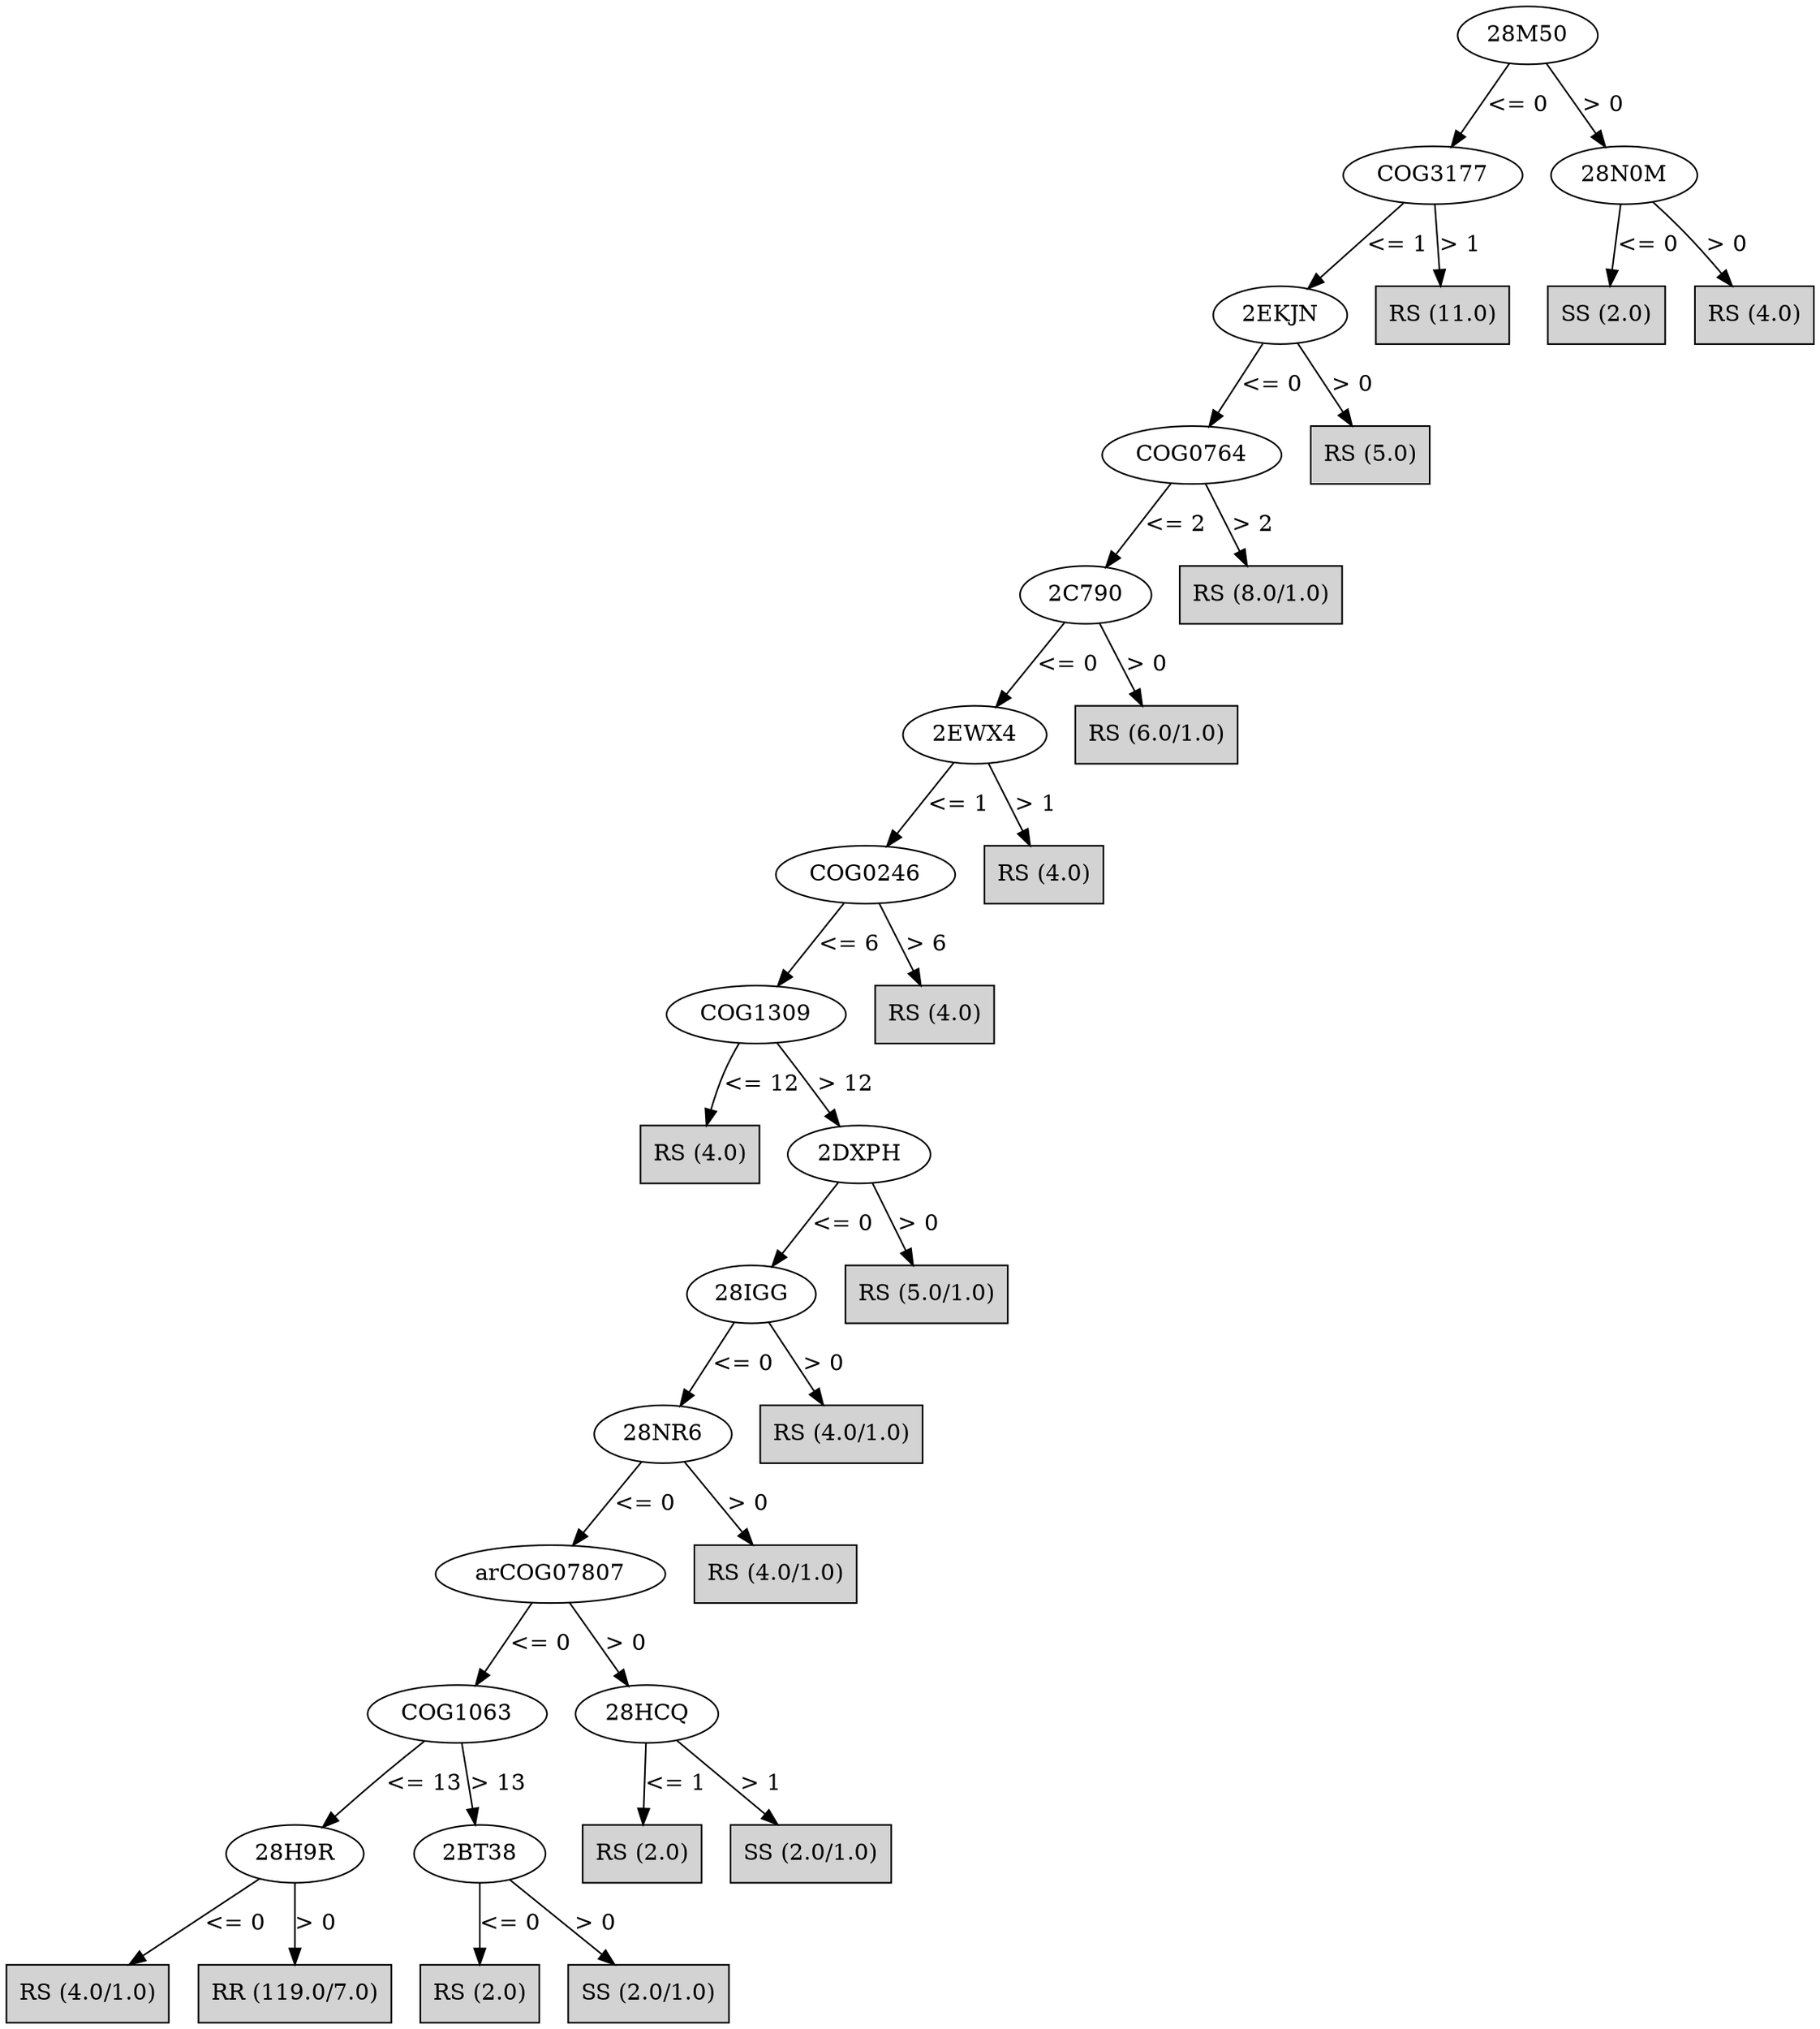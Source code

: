 digraph J48Tree {
N0 [label="28M50" ]
N0->N1 [label="<= 0"]
N1 [label="COG3177" ]
N1->N2 [label="<= 1"]
N2 [label="2EKJN" ]
N2->N3 [label="<= 0"]
N3 [label="COG0764" ]
N3->N4 [label="<= 2"]
N4 [label="2C790" ]
N4->N5 [label="<= 0"]
N5 [label="2EWX4" ]
N5->N6 [label="<= 1"]
N6 [label="COG0246" ]
N6->N7 [label="<= 6"]
N7 [label="COG1309" ]
N7->N8 [label="<= 12"]
N8 [label="RS (4.0)" shape=box style=filled ]
N7->N9 [label="> 12"]
N9 [label="2DXPH" ]
N9->N10 [label="<= 0"]
N10 [label="28IGG" ]
N10->N11 [label="<= 0"]
N11 [label="28NR6" ]
N11->N12 [label="<= 0"]
N12 [label="arCOG07807" ]
N12->N13 [label="<= 0"]
N13 [label="COG1063" ]
N13->N14 [label="<= 13"]
N14 [label="28H9R" ]
N14->N15 [label="<= 0"]
N15 [label="RS (4.0/1.0)" shape=box style=filled ]
N14->N16 [label="> 0"]
N16 [label="RR (119.0/7.0)" shape=box style=filled ]
N13->N17 [label="> 13"]
N17 [label="2BT38" ]
N17->N18 [label="<= 0"]
N18 [label="RS (2.0)" shape=box style=filled ]
N17->N19 [label="> 0"]
N19 [label="SS (2.0/1.0)" shape=box style=filled ]
N12->N20 [label="> 0"]
N20 [label="28HCQ" ]
N20->N21 [label="<= 1"]
N21 [label="RS (2.0)" shape=box style=filled ]
N20->N22 [label="> 1"]
N22 [label="SS (2.0/1.0)" shape=box style=filled ]
N11->N23 [label="> 0"]
N23 [label="RS (4.0/1.0)" shape=box style=filled ]
N10->N24 [label="> 0"]
N24 [label="RS (4.0/1.0)" shape=box style=filled ]
N9->N25 [label="> 0"]
N25 [label="RS (5.0/1.0)" shape=box style=filled ]
N6->N26 [label="> 6"]
N26 [label="RS (4.0)" shape=box style=filled ]
N5->N27 [label="> 1"]
N27 [label="RS (4.0)" shape=box style=filled ]
N4->N28 [label="> 0"]
N28 [label="RS (6.0/1.0)" shape=box style=filled ]
N3->N29 [label="> 2"]
N29 [label="RS (8.0/1.0)" shape=box style=filled ]
N2->N30 [label="> 0"]
N30 [label="RS (5.0)" shape=box style=filled ]
N1->N31 [label="> 1"]
N31 [label="RS (11.0)" shape=box style=filled ]
N0->N32 [label="> 0"]
N32 [label="28N0M" ]
N32->N33 [label="<= 0"]
N33 [label="SS (2.0)" shape=box style=filled ]
N32->N34 [label="> 0"]
N34 [label="RS (4.0)" shape=box style=filled ]
}


